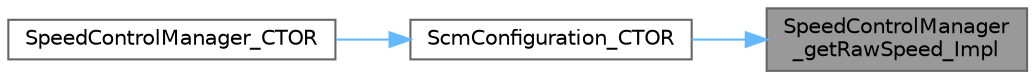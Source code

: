 digraph "SpeedControlManager_getRawSpeed_Impl"
{
 // LATEX_PDF_SIZE
  bgcolor="transparent";
  edge [fontname=Helvetica,fontsize=10,labelfontname=Helvetica,labelfontsize=10];
  node [fontname=Helvetica,fontsize=10,shape=box,height=0.2,width=0.4];
  rankdir="RL";
  Node1 [id="Node000001",label="SpeedControlManager\l_getRawSpeed_Impl",height=0.2,width=0.4,color="gray40", fillcolor="grey60", style="filled", fontcolor="black",tooltip="Gets the current raw speed configuration."];
  Node1 -> Node2 [id="edge1_Node000001_Node000002",dir="back",color="steelblue1",style="solid",tooltip=" "];
  Node2 [id="Node000002",label="ScmConfiguration_CTOR",height=0.2,width=0.4,color="grey40", fillcolor="white", style="filled",URL="$_speed_control_manager_8c.html#a59a99ac63e133323f9ff649c6211f628",tooltip="Constructor for the Speed Control Manager Configuration."];
  Node2 -> Node3 [id="edge2_Node000002_Node000003",dir="back",color="steelblue1",style="solid",tooltip=" "];
  Node3 [id="Node000003",label="SpeedControlManager_CTOR",height=0.2,width=0.4,color="grey40", fillcolor="white", style="filled",URL="$_speed_control_manager_8c.html#a840d63c1dae96bad2a6bf92f9717ef07",tooltip="Constructor for the Speed Control Manager."];
}
